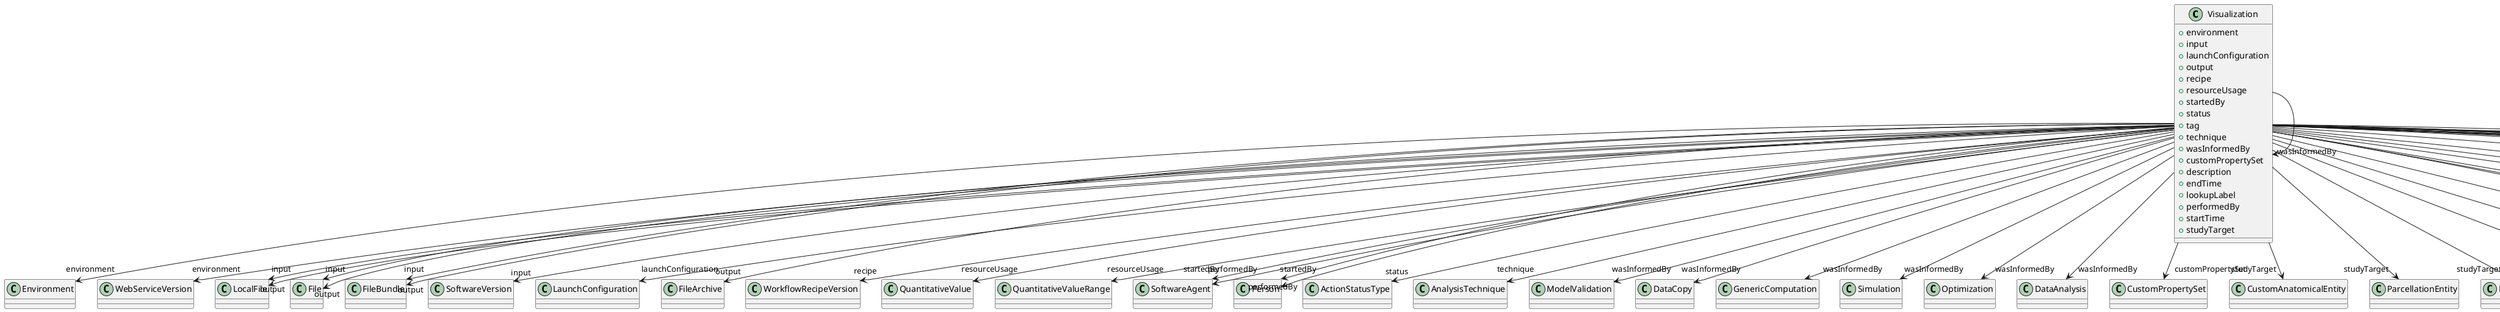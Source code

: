 @startuml
class Visualization {
+environment
+input
+launchConfiguration
+output
+recipe
+resourceUsage
+startedBy
+status
+tag
+technique
+wasInformedBy
+customPropertySet
+description
+endTime
+lookupLabel
+performedBy
+startTime
+studyTarget

}
Visualization -d-> "environment" Environment
Visualization -d-> "environment" WebServiceVersion
Visualization -d-> "input" LocalFile
Visualization -d-> "input" File
Visualization -d-> "input" FileBundle
Visualization -d-> "input" SoftwareVersion
Visualization -d-> "launchConfiguration" LaunchConfiguration
Visualization -d-> "output" LocalFile
Visualization -d-> "output" File
Visualization -d-> "output" FileArchive
Visualization -d-> "output" FileBundle
Visualization -d-> "recipe" WorkflowRecipeVersion
Visualization -d-> "resourceUsage" QuantitativeValue
Visualization -d-> "resourceUsage" QuantitativeValueRange
Visualization -d-> "startedBy" SoftwareAgent
Visualization -d-> "startedBy" Person
Visualization -d-> "status" ActionStatusType
Visualization -d-> "technique" AnalysisTechnique
Visualization -d-> "wasInformedBy" Visualization
Visualization -d-> "wasInformedBy" ModelValidation
Visualization -d-> "wasInformedBy" DataCopy
Visualization -d-> "wasInformedBy" GenericComputation
Visualization -d-> "wasInformedBy" Simulation
Visualization -d-> "wasInformedBy" Optimization
Visualization -d-> "wasInformedBy" DataAnalysis
Visualization -d-> "customPropertySet" CustomPropertySet
Visualization -d-> "performedBy" SoftwareAgent
Visualization -d-> "performedBy" Person
Visualization -d-> "studyTarget" CustomAnatomicalEntity
Visualization -d-> "studyTarget" ParcellationEntity
Visualization -d-> "studyTarget" ParcellationEntityVersion
Visualization -d-> "studyTarget" TermSuggestion
Visualization -d-> "studyTarget" VisualStimulusType
Visualization -d-> "studyTarget" Handedness
Visualization -d-> "studyTarget" Species
Visualization -d-> "studyTarget" BiologicalSex
Visualization -d-> "studyTarget" OpticalStimulusType
Visualization -d-> "studyTarget" UBERONParcellation
Visualization -d-> "studyTarget" OlfactoryStimulusType
Visualization -d-> "studyTarget" ElectricalStimulusType
Visualization -d-> "studyTarget" CellType
Visualization -d-> "studyTarget" Disease
Visualization -d-> "studyTarget" AuditoryStimulusType
Visualization -d-> "studyTarget" SubcellularEntity
Visualization -d-> "studyTarget" GeneticStrainType
Visualization -d-> "studyTarget" OrganismSubstance
Visualization -d-> "studyTarget" TactileStimulusType
Visualization -d-> "studyTarget" OrganismSystem
Visualization -d-> "studyTarget" GustatoryStimulusType
Visualization -d-> "studyTarget" Organ
Visualization -d-> "studyTarget" DiseaseModel
Visualization -d-> "studyTarget" BreedingType
Visualization -d-> "studyTarget" BiologicalOrder
Visualization -d-> "studyTarget" MolecularEntity
Visualization -d-> "studyTarget" CellCultureType

@enduml